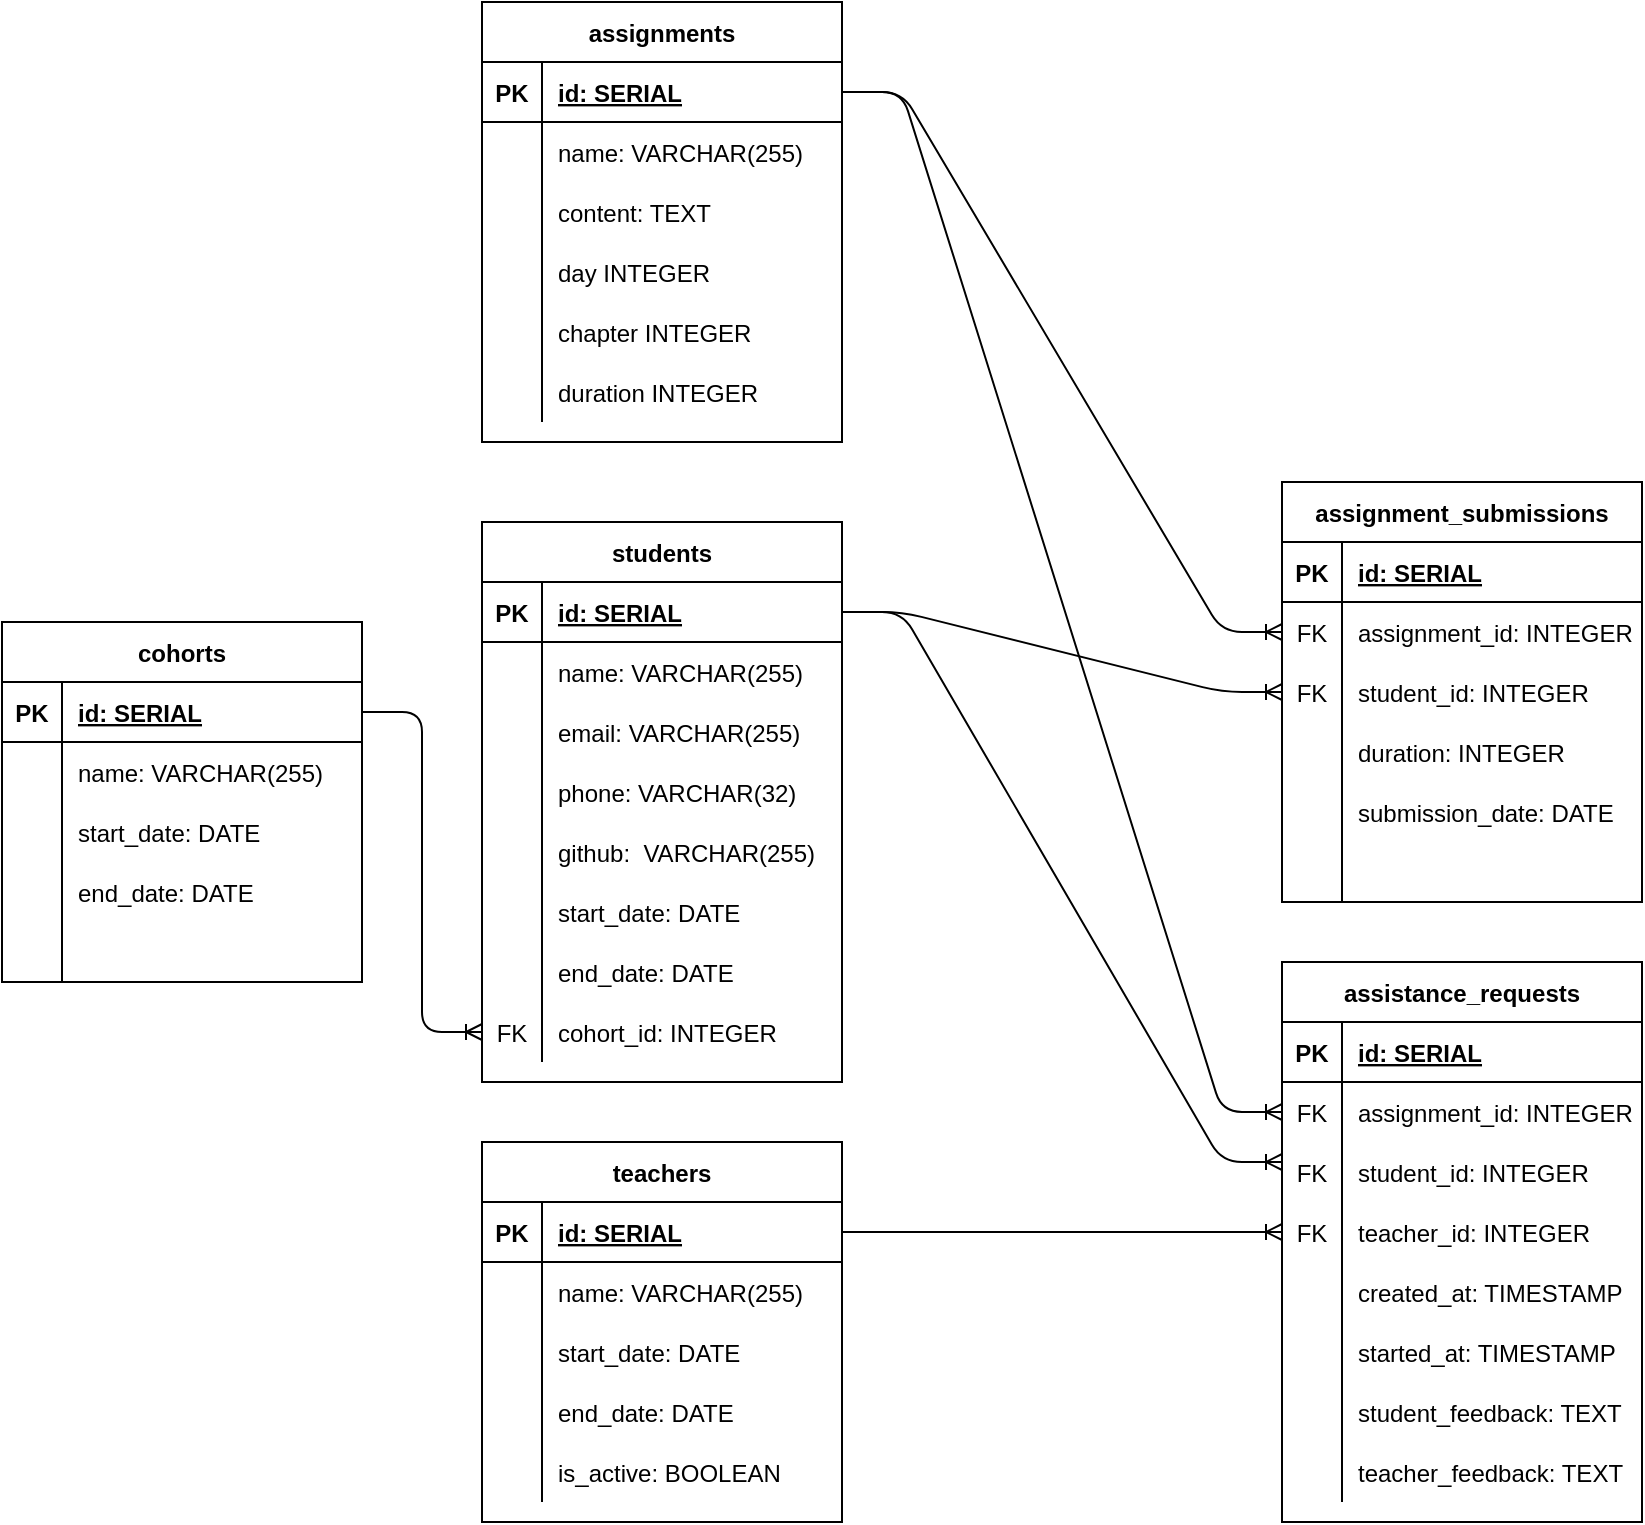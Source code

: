 <mxfile version="14.4.3" type="github">
  <diagram name="Page-1" id="9f46799a-70d6-7492-0946-bef42562c5a5">
    <mxGraphModel dx="925" dy="615" grid="1" gridSize="10" guides="1" tooltips="1" connect="1" arrows="1" fold="1" page="1" pageScale="1" pageWidth="1100" pageHeight="850" background="#ffffff" math="0" shadow="0">
      <root>
        <mxCell id="0" />
        <mxCell id="1" parent="0" />
        <mxCell id="kGKx1Hh210MYLpCaCGiT-14" value="" style="edgeStyle=entityRelationEdgeStyle;fontSize=12;html=1;endArrow=ERoneToMany;entryX=0;entryY=0.5;entryDx=0;entryDy=0;exitX=1;exitY=0.5;exitDx=0;exitDy=0;" edge="1" parent="1" source="kGKx1Hh210MYLpCaCGiT-20" target="kGKx1Hh210MYLpCaCGiT-45">
          <mxGeometry width="100" height="100" relative="1" as="geometry">
            <mxPoint x="450" y="90" as="sourcePoint" />
            <mxPoint x="540" y="-10" as="targetPoint" />
          </mxGeometry>
        </mxCell>
        <mxCell id="kGKx1Hh210MYLpCaCGiT-19" value="teachers" style="shape=table;startSize=30;container=1;collapsible=1;childLayout=tableLayout;fixedRows=1;rowLines=0;fontStyle=1;align=center;resizeLast=1;" vertex="1" parent="1">
          <mxGeometry x="460" y="580" width="180" height="190" as="geometry" />
        </mxCell>
        <mxCell id="kGKx1Hh210MYLpCaCGiT-20" value="" style="shape=partialRectangle;collapsible=0;dropTarget=0;pointerEvents=0;fillColor=none;top=0;left=0;bottom=1;right=0;points=[[0,0.5],[1,0.5]];portConstraint=eastwest;" vertex="1" parent="kGKx1Hh210MYLpCaCGiT-19">
          <mxGeometry y="30" width="180" height="30" as="geometry" />
        </mxCell>
        <mxCell id="kGKx1Hh210MYLpCaCGiT-21" value="PK" style="shape=partialRectangle;connectable=0;fillColor=none;top=0;left=0;bottom=0;right=0;fontStyle=1;overflow=hidden;" vertex="1" parent="kGKx1Hh210MYLpCaCGiT-20">
          <mxGeometry width="30" height="30" as="geometry" />
        </mxCell>
        <mxCell id="kGKx1Hh210MYLpCaCGiT-22" value="id: SERIAL" style="shape=partialRectangle;connectable=0;fillColor=none;top=0;left=0;bottom=0;right=0;align=left;spacingLeft=6;fontStyle=5;overflow=hidden;" vertex="1" parent="kGKx1Hh210MYLpCaCGiT-20">
          <mxGeometry x="30" width="150" height="30" as="geometry" />
        </mxCell>
        <mxCell id="kGKx1Hh210MYLpCaCGiT-23" value="" style="shape=partialRectangle;collapsible=0;dropTarget=0;pointerEvents=0;fillColor=none;top=0;left=0;bottom=0;right=0;points=[[0,0.5],[1,0.5]];portConstraint=eastwest;" vertex="1" parent="kGKx1Hh210MYLpCaCGiT-19">
          <mxGeometry y="60" width="180" height="30" as="geometry" />
        </mxCell>
        <mxCell id="kGKx1Hh210MYLpCaCGiT-24" value="" style="shape=partialRectangle;connectable=0;fillColor=none;top=0;left=0;bottom=0;right=0;editable=1;overflow=hidden;" vertex="1" parent="kGKx1Hh210MYLpCaCGiT-23">
          <mxGeometry width="30" height="30" as="geometry" />
        </mxCell>
        <mxCell id="kGKx1Hh210MYLpCaCGiT-25" value="name: VARCHAR(255)" style="shape=partialRectangle;connectable=0;fillColor=none;top=0;left=0;bottom=0;right=0;align=left;spacingLeft=6;overflow=hidden;" vertex="1" parent="kGKx1Hh210MYLpCaCGiT-23">
          <mxGeometry x="30" width="150" height="30" as="geometry" />
        </mxCell>
        <mxCell id="kGKx1Hh210MYLpCaCGiT-26" value="" style="shape=partialRectangle;collapsible=0;dropTarget=0;pointerEvents=0;fillColor=none;top=0;left=0;bottom=0;right=0;points=[[0,0.5],[1,0.5]];portConstraint=eastwest;" vertex="1" parent="kGKx1Hh210MYLpCaCGiT-19">
          <mxGeometry y="90" width="180" height="30" as="geometry" />
        </mxCell>
        <mxCell id="kGKx1Hh210MYLpCaCGiT-27" value="" style="shape=partialRectangle;connectable=0;fillColor=none;top=0;left=0;bottom=0;right=0;editable=1;overflow=hidden;" vertex="1" parent="kGKx1Hh210MYLpCaCGiT-26">
          <mxGeometry width="30" height="30" as="geometry" />
        </mxCell>
        <mxCell id="kGKx1Hh210MYLpCaCGiT-28" value="start_date: DATE" style="shape=partialRectangle;connectable=0;fillColor=none;top=0;left=0;bottom=0;right=0;align=left;spacingLeft=6;overflow=hidden;" vertex="1" parent="kGKx1Hh210MYLpCaCGiT-26">
          <mxGeometry x="30" width="150" height="30" as="geometry" />
        </mxCell>
        <mxCell id="kGKx1Hh210MYLpCaCGiT-29" value="" style="shape=partialRectangle;collapsible=0;dropTarget=0;pointerEvents=0;fillColor=none;top=0;left=0;bottom=0;right=0;points=[[0,0.5],[1,0.5]];portConstraint=eastwest;" vertex="1" parent="kGKx1Hh210MYLpCaCGiT-19">
          <mxGeometry y="120" width="180" height="30" as="geometry" />
        </mxCell>
        <mxCell id="kGKx1Hh210MYLpCaCGiT-30" value="" style="shape=partialRectangle;connectable=0;fillColor=none;top=0;left=0;bottom=0;right=0;editable=1;overflow=hidden;" vertex="1" parent="kGKx1Hh210MYLpCaCGiT-29">
          <mxGeometry width="30" height="30" as="geometry" />
        </mxCell>
        <mxCell id="kGKx1Hh210MYLpCaCGiT-31" value="end_date: DATE" style="shape=partialRectangle;connectable=0;fillColor=none;top=0;left=0;bottom=0;right=0;align=left;spacingLeft=6;overflow=hidden;" vertex="1" parent="kGKx1Hh210MYLpCaCGiT-29">
          <mxGeometry x="30" width="150" height="30" as="geometry" />
        </mxCell>
        <mxCell id="kGKx1Hh210MYLpCaCGiT-32" value="" style="shape=partialRectangle;collapsible=0;dropTarget=0;pointerEvents=0;fillColor=none;top=0;left=0;bottom=0;right=0;points=[[0,0.5],[1,0.5]];portConstraint=eastwest;" vertex="1" parent="kGKx1Hh210MYLpCaCGiT-19">
          <mxGeometry y="150" width="180" height="30" as="geometry" />
        </mxCell>
        <mxCell id="kGKx1Hh210MYLpCaCGiT-33" value="" style="shape=partialRectangle;connectable=0;fillColor=none;top=0;left=0;bottom=0;right=0;editable=1;overflow=hidden;" vertex="1" parent="kGKx1Hh210MYLpCaCGiT-32">
          <mxGeometry width="30" height="30" as="geometry" />
        </mxCell>
        <mxCell id="kGKx1Hh210MYLpCaCGiT-34" value="is_active: BOOLEAN" style="shape=partialRectangle;connectable=0;fillColor=none;top=0;left=0;bottom=0;right=0;align=left;spacingLeft=6;overflow=hidden;" vertex="1" parent="kGKx1Hh210MYLpCaCGiT-32">
          <mxGeometry x="30" width="150" height="30" as="geometry" />
        </mxCell>
        <mxCell id="kGKx1Hh210MYLpCaCGiT-35" value="assistance_requests" style="shape=table;startSize=30;container=1;collapsible=1;childLayout=tableLayout;fixedRows=1;rowLines=0;fontStyle=1;align=center;resizeLast=1;" vertex="1" parent="1">
          <mxGeometry x="860" y="490" width="180" height="280" as="geometry" />
        </mxCell>
        <mxCell id="kGKx1Hh210MYLpCaCGiT-36" value="" style="shape=partialRectangle;collapsible=0;dropTarget=0;pointerEvents=0;fillColor=none;top=0;left=0;bottom=1;right=0;points=[[0,0.5],[1,0.5]];portConstraint=eastwest;" vertex="1" parent="kGKx1Hh210MYLpCaCGiT-35">
          <mxGeometry y="30" width="180" height="30" as="geometry" />
        </mxCell>
        <mxCell id="kGKx1Hh210MYLpCaCGiT-37" value="PK" style="shape=partialRectangle;connectable=0;fillColor=none;top=0;left=0;bottom=0;right=0;fontStyle=1;overflow=hidden;" vertex="1" parent="kGKx1Hh210MYLpCaCGiT-36">
          <mxGeometry width="30" height="30" as="geometry" />
        </mxCell>
        <mxCell id="kGKx1Hh210MYLpCaCGiT-38" value="id: SERIAL" style="shape=partialRectangle;connectable=0;fillColor=none;top=0;left=0;bottom=0;right=0;align=left;spacingLeft=6;fontStyle=5;overflow=hidden;" vertex="1" parent="kGKx1Hh210MYLpCaCGiT-36">
          <mxGeometry x="30" width="150" height="30" as="geometry" />
        </mxCell>
        <mxCell id="kGKx1Hh210MYLpCaCGiT-39" value="" style="shape=partialRectangle;collapsible=0;dropTarget=0;pointerEvents=0;fillColor=none;top=0;left=0;bottom=0;right=0;points=[[0,0.5],[1,0.5]];portConstraint=eastwest;" vertex="1" parent="kGKx1Hh210MYLpCaCGiT-35">
          <mxGeometry y="60" width="180" height="30" as="geometry" />
        </mxCell>
        <mxCell id="kGKx1Hh210MYLpCaCGiT-40" value="FK" style="shape=partialRectangle;connectable=0;fillColor=none;top=0;left=0;bottom=0;right=0;editable=1;overflow=hidden;" vertex="1" parent="kGKx1Hh210MYLpCaCGiT-39">
          <mxGeometry width="30" height="30" as="geometry" />
        </mxCell>
        <mxCell id="kGKx1Hh210MYLpCaCGiT-41" value="assignment_id: INTEGER" style="shape=partialRectangle;connectable=0;fillColor=none;top=0;left=0;bottom=0;right=0;align=left;spacingLeft=6;overflow=hidden;" vertex="1" parent="kGKx1Hh210MYLpCaCGiT-39">
          <mxGeometry x="30" width="150" height="30" as="geometry" />
        </mxCell>
        <mxCell id="kGKx1Hh210MYLpCaCGiT-42" value="" style="shape=partialRectangle;collapsible=0;dropTarget=0;pointerEvents=0;fillColor=none;top=0;left=0;bottom=0;right=0;points=[[0,0.5],[1,0.5]];portConstraint=eastwest;" vertex="1" parent="kGKx1Hh210MYLpCaCGiT-35">
          <mxGeometry y="90" width="180" height="30" as="geometry" />
        </mxCell>
        <mxCell id="kGKx1Hh210MYLpCaCGiT-43" value="FK" style="shape=partialRectangle;connectable=0;fillColor=none;top=0;left=0;bottom=0;right=0;editable=1;overflow=hidden;" vertex="1" parent="kGKx1Hh210MYLpCaCGiT-42">
          <mxGeometry width="30" height="30" as="geometry" />
        </mxCell>
        <mxCell id="kGKx1Hh210MYLpCaCGiT-44" value="student_id: INTEGER" style="shape=partialRectangle;connectable=0;fillColor=none;top=0;left=0;bottom=0;right=0;align=left;spacingLeft=6;overflow=hidden;" vertex="1" parent="kGKx1Hh210MYLpCaCGiT-42">
          <mxGeometry x="30" width="150" height="30" as="geometry" />
        </mxCell>
        <mxCell id="kGKx1Hh210MYLpCaCGiT-45" value="" style="shape=partialRectangle;collapsible=0;dropTarget=0;pointerEvents=0;fillColor=none;top=0;left=0;bottom=0;right=0;points=[[0,0.5],[1,0.5]];portConstraint=eastwest;" vertex="1" parent="kGKx1Hh210MYLpCaCGiT-35">
          <mxGeometry y="120" width="180" height="30" as="geometry" />
        </mxCell>
        <mxCell id="kGKx1Hh210MYLpCaCGiT-46" value="FK" style="shape=partialRectangle;connectable=0;fillColor=none;top=0;left=0;bottom=0;right=0;editable=1;overflow=hidden;" vertex="1" parent="kGKx1Hh210MYLpCaCGiT-45">
          <mxGeometry width="30" height="30" as="geometry" />
        </mxCell>
        <mxCell id="kGKx1Hh210MYLpCaCGiT-47" value="teacher_id: INTEGER" style="shape=partialRectangle;connectable=0;fillColor=none;top=0;left=0;bottom=0;right=0;align=left;spacingLeft=6;overflow=hidden;" vertex="1" parent="kGKx1Hh210MYLpCaCGiT-45">
          <mxGeometry x="30" width="150" height="30" as="geometry" />
        </mxCell>
        <mxCell id="kGKx1Hh210MYLpCaCGiT-48" value="" style="shape=partialRectangle;collapsible=0;dropTarget=0;pointerEvents=0;fillColor=none;top=0;left=0;bottom=0;right=0;points=[[0,0.5],[1,0.5]];portConstraint=eastwest;" vertex="1" parent="kGKx1Hh210MYLpCaCGiT-35">
          <mxGeometry y="150" width="180" height="30" as="geometry" />
        </mxCell>
        <mxCell id="kGKx1Hh210MYLpCaCGiT-49" value="" style="shape=partialRectangle;connectable=0;fillColor=none;top=0;left=0;bottom=0;right=0;editable=1;overflow=hidden;" vertex="1" parent="kGKx1Hh210MYLpCaCGiT-48">
          <mxGeometry width="30" height="30" as="geometry" />
        </mxCell>
        <mxCell id="kGKx1Hh210MYLpCaCGiT-50" value="created_at: TIMESTAMP" style="shape=partialRectangle;connectable=0;fillColor=none;top=0;left=0;bottom=0;right=0;align=left;spacingLeft=6;overflow=hidden;" vertex="1" parent="kGKx1Hh210MYLpCaCGiT-48">
          <mxGeometry x="30" width="150" height="30" as="geometry" />
        </mxCell>
        <mxCell id="kGKx1Hh210MYLpCaCGiT-51" value="" style="shape=partialRectangle;collapsible=0;dropTarget=0;pointerEvents=0;fillColor=none;top=0;left=0;bottom=0;right=0;points=[[0,0.5],[1,0.5]];portConstraint=eastwest;" vertex="1" parent="kGKx1Hh210MYLpCaCGiT-35">
          <mxGeometry y="180" width="180" height="30" as="geometry" />
        </mxCell>
        <mxCell id="kGKx1Hh210MYLpCaCGiT-52" value="" style="shape=partialRectangle;connectable=0;fillColor=none;top=0;left=0;bottom=0;right=0;editable=1;overflow=hidden;" vertex="1" parent="kGKx1Hh210MYLpCaCGiT-51">
          <mxGeometry width="30" height="30" as="geometry" />
        </mxCell>
        <mxCell id="kGKx1Hh210MYLpCaCGiT-53" value="started_at: TIMESTAMP" style="shape=partialRectangle;connectable=0;fillColor=none;top=0;left=0;bottom=0;right=0;align=left;spacingLeft=6;overflow=hidden;" vertex="1" parent="kGKx1Hh210MYLpCaCGiT-51">
          <mxGeometry x="30" width="150" height="30" as="geometry" />
        </mxCell>
        <mxCell id="kGKx1Hh210MYLpCaCGiT-54" value="" style="shape=partialRectangle;collapsible=0;dropTarget=0;pointerEvents=0;fillColor=none;top=0;left=0;bottom=0;right=0;points=[[0,0.5],[1,0.5]];portConstraint=eastwest;" vertex="1" parent="kGKx1Hh210MYLpCaCGiT-35">
          <mxGeometry y="210" width="180" height="30" as="geometry" />
        </mxCell>
        <mxCell id="kGKx1Hh210MYLpCaCGiT-55" value="" style="shape=partialRectangle;connectable=0;fillColor=none;top=0;left=0;bottom=0;right=0;editable=1;overflow=hidden;" vertex="1" parent="kGKx1Hh210MYLpCaCGiT-54">
          <mxGeometry width="30" height="30" as="geometry" />
        </mxCell>
        <mxCell id="kGKx1Hh210MYLpCaCGiT-56" value="student_feedback: TEXT" style="shape=partialRectangle;connectable=0;fillColor=none;top=0;left=0;bottom=0;right=0;align=left;spacingLeft=6;overflow=hidden;" vertex="1" parent="kGKx1Hh210MYLpCaCGiT-54">
          <mxGeometry x="30" width="150" height="30" as="geometry" />
        </mxCell>
        <mxCell id="kGKx1Hh210MYLpCaCGiT-57" value="" style="shape=partialRectangle;collapsible=0;dropTarget=0;pointerEvents=0;fillColor=none;top=0;left=0;bottom=0;right=0;points=[[0,0.5],[1,0.5]];portConstraint=eastwest;" vertex="1" parent="kGKx1Hh210MYLpCaCGiT-35">
          <mxGeometry y="240" width="180" height="30" as="geometry" />
        </mxCell>
        <mxCell id="kGKx1Hh210MYLpCaCGiT-58" value="" style="shape=partialRectangle;connectable=0;fillColor=none;top=0;left=0;bottom=0;right=0;editable=1;overflow=hidden;" vertex="1" parent="kGKx1Hh210MYLpCaCGiT-57">
          <mxGeometry width="30" height="30" as="geometry" />
        </mxCell>
        <mxCell id="kGKx1Hh210MYLpCaCGiT-59" value="teacher_feedback: TEXT" style="shape=partialRectangle;connectable=0;fillColor=none;top=0;left=0;bottom=0;right=0;align=left;spacingLeft=6;overflow=hidden;" vertex="1" parent="kGKx1Hh210MYLpCaCGiT-57">
          <mxGeometry x="30" width="150" height="30" as="geometry" />
        </mxCell>
        <mxCell id="kGKx1Hh210MYLpCaCGiT-60" value="students" style="shape=table;startSize=30;container=1;collapsible=1;childLayout=tableLayout;fixedRows=1;rowLines=0;fontStyle=1;align=center;resizeLast=1;" vertex="1" parent="1">
          <mxGeometry x="460" y="270" width="180" height="280" as="geometry" />
        </mxCell>
        <mxCell id="kGKx1Hh210MYLpCaCGiT-61" value="" style="shape=partialRectangle;collapsible=0;dropTarget=0;pointerEvents=0;fillColor=none;top=0;left=0;bottom=1;right=0;points=[[0,0.5],[1,0.5]];portConstraint=eastwest;" vertex="1" parent="kGKx1Hh210MYLpCaCGiT-60">
          <mxGeometry y="30" width="180" height="30" as="geometry" />
        </mxCell>
        <mxCell id="kGKx1Hh210MYLpCaCGiT-62" value="PK" style="shape=partialRectangle;connectable=0;fillColor=none;top=0;left=0;bottom=0;right=0;fontStyle=1;overflow=hidden;" vertex="1" parent="kGKx1Hh210MYLpCaCGiT-61">
          <mxGeometry width="30" height="30" as="geometry" />
        </mxCell>
        <mxCell id="kGKx1Hh210MYLpCaCGiT-63" value="id: SERIAL" style="shape=partialRectangle;connectable=0;fillColor=none;top=0;left=0;bottom=0;right=0;align=left;spacingLeft=6;fontStyle=5;overflow=hidden;" vertex="1" parent="kGKx1Hh210MYLpCaCGiT-61">
          <mxGeometry x="30" width="150" height="30" as="geometry" />
        </mxCell>
        <mxCell id="kGKx1Hh210MYLpCaCGiT-64" value="" style="shape=partialRectangle;collapsible=0;dropTarget=0;pointerEvents=0;fillColor=none;top=0;left=0;bottom=0;right=0;points=[[0,0.5],[1,0.5]];portConstraint=eastwest;" vertex="1" parent="kGKx1Hh210MYLpCaCGiT-60">
          <mxGeometry y="60" width="180" height="30" as="geometry" />
        </mxCell>
        <mxCell id="kGKx1Hh210MYLpCaCGiT-65" value="" style="shape=partialRectangle;connectable=0;fillColor=none;top=0;left=0;bottom=0;right=0;editable=1;overflow=hidden;" vertex="1" parent="kGKx1Hh210MYLpCaCGiT-64">
          <mxGeometry width="30" height="30" as="geometry" />
        </mxCell>
        <mxCell id="kGKx1Hh210MYLpCaCGiT-66" value="name: VARCHAR(255)" style="shape=partialRectangle;connectable=0;fillColor=none;top=0;left=0;bottom=0;right=0;align=left;spacingLeft=6;overflow=hidden;" vertex="1" parent="kGKx1Hh210MYLpCaCGiT-64">
          <mxGeometry x="30" width="150" height="30" as="geometry" />
        </mxCell>
        <mxCell id="kGKx1Hh210MYLpCaCGiT-67" value="" style="shape=partialRectangle;collapsible=0;dropTarget=0;pointerEvents=0;fillColor=none;top=0;left=0;bottom=0;right=0;points=[[0,0.5],[1,0.5]];portConstraint=eastwest;" vertex="1" parent="kGKx1Hh210MYLpCaCGiT-60">
          <mxGeometry y="90" width="180" height="30" as="geometry" />
        </mxCell>
        <mxCell id="kGKx1Hh210MYLpCaCGiT-68" value="" style="shape=partialRectangle;connectable=0;fillColor=none;top=0;left=0;bottom=0;right=0;editable=1;overflow=hidden;" vertex="1" parent="kGKx1Hh210MYLpCaCGiT-67">
          <mxGeometry width="30" height="30" as="geometry" />
        </mxCell>
        <mxCell id="kGKx1Hh210MYLpCaCGiT-69" value="email: VARCHAR(255)" style="shape=partialRectangle;connectable=0;fillColor=none;top=0;left=0;bottom=0;right=0;align=left;spacingLeft=6;overflow=hidden;" vertex="1" parent="kGKx1Hh210MYLpCaCGiT-67">
          <mxGeometry x="30" width="150" height="30" as="geometry" />
        </mxCell>
        <mxCell id="kGKx1Hh210MYLpCaCGiT-70" value="" style="shape=partialRectangle;collapsible=0;dropTarget=0;pointerEvents=0;fillColor=none;top=0;left=0;bottom=0;right=0;points=[[0,0.5],[1,0.5]];portConstraint=eastwest;" vertex="1" parent="kGKx1Hh210MYLpCaCGiT-60">
          <mxGeometry y="120" width="180" height="30" as="geometry" />
        </mxCell>
        <mxCell id="kGKx1Hh210MYLpCaCGiT-71" value="" style="shape=partialRectangle;connectable=0;fillColor=none;top=0;left=0;bottom=0;right=0;editable=1;overflow=hidden;" vertex="1" parent="kGKx1Hh210MYLpCaCGiT-70">
          <mxGeometry width="30" height="30" as="geometry" />
        </mxCell>
        <mxCell id="kGKx1Hh210MYLpCaCGiT-72" value="phone:  VARCHAR(32)" style="shape=partialRectangle;connectable=0;fillColor=none;top=0;left=0;bottom=0;right=0;align=left;spacingLeft=6;overflow=hidden;" vertex="1" parent="kGKx1Hh210MYLpCaCGiT-70">
          <mxGeometry x="30" width="150" height="30" as="geometry" />
        </mxCell>
        <mxCell id="kGKx1Hh210MYLpCaCGiT-73" value="" style="shape=partialRectangle;collapsible=0;dropTarget=0;pointerEvents=0;fillColor=none;top=0;left=0;bottom=0;right=0;points=[[0,0.5],[1,0.5]];portConstraint=eastwest;" vertex="1" parent="kGKx1Hh210MYLpCaCGiT-60">
          <mxGeometry y="150" width="180" height="30" as="geometry" />
        </mxCell>
        <mxCell id="kGKx1Hh210MYLpCaCGiT-74" value="" style="shape=partialRectangle;connectable=0;fillColor=none;top=0;left=0;bottom=0;right=0;editable=1;overflow=hidden;" vertex="1" parent="kGKx1Hh210MYLpCaCGiT-73">
          <mxGeometry width="30" height="30" as="geometry" />
        </mxCell>
        <mxCell id="kGKx1Hh210MYLpCaCGiT-75" value="github:  VARCHAR(255)" style="shape=partialRectangle;connectable=0;fillColor=none;top=0;left=0;bottom=0;right=0;align=left;spacingLeft=6;overflow=hidden;" vertex="1" parent="kGKx1Hh210MYLpCaCGiT-73">
          <mxGeometry x="30" width="150" height="30" as="geometry" />
        </mxCell>
        <mxCell id="kGKx1Hh210MYLpCaCGiT-125" value="" style="shape=partialRectangle;collapsible=0;dropTarget=0;pointerEvents=0;fillColor=none;top=0;left=0;bottom=0;right=0;points=[[0,0.5],[1,0.5]];portConstraint=eastwest;" vertex="1" parent="kGKx1Hh210MYLpCaCGiT-60">
          <mxGeometry y="180" width="180" height="30" as="geometry" />
        </mxCell>
        <mxCell id="kGKx1Hh210MYLpCaCGiT-126" value="" style="shape=partialRectangle;connectable=0;fillColor=none;top=0;left=0;bottom=0;right=0;editable=1;overflow=hidden;" vertex="1" parent="kGKx1Hh210MYLpCaCGiT-125">
          <mxGeometry width="30" height="30" as="geometry" />
        </mxCell>
        <mxCell id="kGKx1Hh210MYLpCaCGiT-127" value="start_date: DATE" style="shape=partialRectangle;connectable=0;fillColor=none;top=0;left=0;bottom=0;right=0;align=left;spacingLeft=6;overflow=hidden;" vertex="1" parent="kGKx1Hh210MYLpCaCGiT-125">
          <mxGeometry x="30" width="150" height="30" as="geometry" />
        </mxCell>
        <mxCell id="kGKx1Hh210MYLpCaCGiT-128" value="" style="shape=partialRectangle;collapsible=0;dropTarget=0;pointerEvents=0;fillColor=none;top=0;left=0;bottom=0;right=0;points=[[0,0.5],[1,0.5]];portConstraint=eastwest;" vertex="1" parent="kGKx1Hh210MYLpCaCGiT-60">
          <mxGeometry y="210" width="180" height="30" as="geometry" />
        </mxCell>
        <mxCell id="kGKx1Hh210MYLpCaCGiT-129" value="" style="shape=partialRectangle;connectable=0;fillColor=none;top=0;left=0;bottom=0;right=0;editable=1;overflow=hidden;" vertex="1" parent="kGKx1Hh210MYLpCaCGiT-128">
          <mxGeometry width="30" height="30" as="geometry" />
        </mxCell>
        <mxCell id="kGKx1Hh210MYLpCaCGiT-130" value="end_date: DATE" style="shape=partialRectangle;connectable=0;fillColor=none;top=0;left=0;bottom=0;right=0;align=left;spacingLeft=6;overflow=hidden;" vertex="1" parent="kGKx1Hh210MYLpCaCGiT-128">
          <mxGeometry x="30" width="150" height="30" as="geometry" />
        </mxCell>
        <mxCell id="kGKx1Hh210MYLpCaCGiT-131" value="" style="shape=partialRectangle;collapsible=0;dropTarget=0;pointerEvents=0;fillColor=none;top=0;left=0;bottom=0;right=0;points=[[0,0.5],[1,0.5]];portConstraint=eastwest;" vertex="1" parent="kGKx1Hh210MYLpCaCGiT-60">
          <mxGeometry y="240" width="180" height="30" as="geometry" />
        </mxCell>
        <mxCell id="kGKx1Hh210MYLpCaCGiT-132" value="FK" style="shape=partialRectangle;connectable=0;fillColor=none;top=0;left=0;bottom=0;right=0;editable=1;overflow=hidden;" vertex="1" parent="kGKx1Hh210MYLpCaCGiT-131">
          <mxGeometry width="30" height="30" as="geometry" />
        </mxCell>
        <mxCell id="kGKx1Hh210MYLpCaCGiT-133" value="cohort_id: INTEGER" style="shape=partialRectangle;connectable=0;fillColor=none;top=0;left=0;bottom=0;right=0;align=left;spacingLeft=6;overflow=hidden;" vertex="1" parent="kGKx1Hh210MYLpCaCGiT-131">
          <mxGeometry x="30" width="150" height="30" as="geometry" />
        </mxCell>
        <mxCell id="kGKx1Hh210MYLpCaCGiT-76" value="cohorts" style="shape=table;startSize=30;container=1;collapsible=1;childLayout=tableLayout;fixedRows=1;rowLines=0;fontStyle=1;align=center;resizeLast=1;" vertex="1" parent="1">
          <mxGeometry x="220" y="320" width="180" height="180" as="geometry" />
        </mxCell>
        <mxCell id="kGKx1Hh210MYLpCaCGiT-77" value="" style="shape=partialRectangle;collapsible=0;dropTarget=0;pointerEvents=0;fillColor=none;top=0;left=0;bottom=1;right=0;points=[[0,0.5],[1,0.5]];portConstraint=eastwest;" vertex="1" parent="kGKx1Hh210MYLpCaCGiT-76">
          <mxGeometry y="30" width="180" height="30" as="geometry" />
        </mxCell>
        <mxCell id="kGKx1Hh210MYLpCaCGiT-78" value="PK" style="shape=partialRectangle;connectable=0;fillColor=none;top=0;left=0;bottom=0;right=0;fontStyle=1;overflow=hidden;" vertex="1" parent="kGKx1Hh210MYLpCaCGiT-77">
          <mxGeometry width="30" height="30" as="geometry" />
        </mxCell>
        <mxCell id="kGKx1Hh210MYLpCaCGiT-79" value="id: SERIAL" style="shape=partialRectangle;connectable=0;fillColor=none;top=0;left=0;bottom=0;right=0;align=left;spacingLeft=6;fontStyle=5;overflow=hidden;" vertex="1" parent="kGKx1Hh210MYLpCaCGiT-77">
          <mxGeometry x="30" width="150" height="30" as="geometry" />
        </mxCell>
        <mxCell id="kGKx1Hh210MYLpCaCGiT-80" value="" style="shape=partialRectangle;collapsible=0;dropTarget=0;pointerEvents=0;fillColor=none;top=0;left=0;bottom=0;right=0;points=[[0,0.5],[1,0.5]];portConstraint=eastwest;" vertex="1" parent="kGKx1Hh210MYLpCaCGiT-76">
          <mxGeometry y="60" width="180" height="30" as="geometry" />
        </mxCell>
        <mxCell id="kGKx1Hh210MYLpCaCGiT-81" value="" style="shape=partialRectangle;connectable=0;fillColor=none;top=0;left=0;bottom=0;right=0;editable=1;overflow=hidden;" vertex="1" parent="kGKx1Hh210MYLpCaCGiT-80">
          <mxGeometry width="30" height="30" as="geometry" />
        </mxCell>
        <mxCell id="kGKx1Hh210MYLpCaCGiT-82" value="name:  VARCHAR(255)" style="shape=partialRectangle;connectable=0;fillColor=none;top=0;left=0;bottom=0;right=0;align=left;spacingLeft=6;overflow=hidden;" vertex="1" parent="kGKx1Hh210MYLpCaCGiT-80">
          <mxGeometry x="30" width="150" height="30" as="geometry" />
        </mxCell>
        <mxCell id="kGKx1Hh210MYLpCaCGiT-83" value="" style="shape=partialRectangle;collapsible=0;dropTarget=0;pointerEvents=0;fillColor=none;top=0;left=0;bottom=0;right=0;points=[[0,0.5],[1,0.5]];portConstraint=eastwest;" vertex="1" parent="kGKx1Hh210MYLpCaCGiT-76">
          <mxGeometry y="90" width="180" height="30" as="geometry" />
        </mxCell>
        <mxCell id="kGKx1Hh210MYLpCaCGiT-84" value="" style="shape=partialRectangle;connectable=0;fillColor=none;top=0;left=0;bottom=0;right=0;editable=1;overflow=hidden;" vertex="1" parent="kGKx1Hh210MYLpCaCGiT-83">
          <mxGeometry width="30" height="30" as="geometry" />
        </mxCell>
        <mxCell id="kGKx1Hh210MYLpCaCGiT-85" value="start_date: DATE" style="shape=partialRectangle;connectable=0;fillColor=none;top=0;left=0;bottom=0;right=0;align=left;spacingLeft=6;overflow=hidden;" vertex="1" parent="kGKx1Hh210MYLpCaCGiT-83">
          <mxGeometry x="30" width="150" height="30" as="geometry" />
        </mxCell>
        <mxCell id="kGKx1Hh210MYLpCaCGiT-86" value="" style="shape=partialRectangle;collapsible=0;dropTarget=0;pointerEvents=0;fillColor=none;top=0;left=0;bottom=0;right=0;points=[[0,0.5],[1,0.5]];portConstraint=eastwest;" vertex="1" parent="kGKx1Hh210MYLpCaCGiT-76">
          <mxGeometry y="120" width="180" height="30" as="geometry" />
        </mxCell>
        <mxCell id="kGKx1Hh210MYLpCaCGiT-87" value="" style="shape=partialRectangle;connectable=0;fillColor=none;top=0;left=0;bottom=0;right=0;editable=1;overflow=hidden;" vertex="1" parent="kGKx1Hh210MYLpCaCGiT-86">
          <mxGeometry width="30" height="30" as="geometry" />
        </mxCell>
        <mxCell id="kGKx1Hh210MYLpCaCGiT-88" value="end_date: DATE" style="shape=partialRectangle;connectable=0;fillColor=none;top=0;left=0;bottom=0;right=0;align=left;spacingLeft=6;overflow=hidden;" vertex="1" parent="kGKx1Hh210MYLpCaCGiT-86">
          <mxGeometry x="30" width="150" height="30" as="geometry" />
        </mxCell>
        <mxCell id="kGKx1Hh210MYLpCaCGiT-89" value="" style="shape=partialRectangle;collapsible=0;dropTarget=0;pointerEvents=0;fillColor=none;top=0;left=0;bottom=0;right=0;points=[[0,0.5],[1,0.5]];portConstraint=eastwest;" vertex="1" parent="kGKx1Hh210MYLpCaCGiT-76">
          <mxGeometry y="150" width="180" height="30" as="geometry" />
        </mxCell>
        <mxCell id="kGKx1Hh210MYLpCaCGiT-90" value="" style="shape=partialRectangle;connectable=0;fillColor=none;top=0;left=0;bottom=0;right=0;editable=1;overflow=hidden;" vertex="1" parent="kGKx1Hh210MYLpCaCGiT-89">
          <mxGeometry width="30" height="30" as="geometry" />
        </mxCell>
        <mxCell id="kGKx1Hh210MYLpCaCGiT-91" value="" style="shape=partialRectangle;connectable=0;fillColor=none;top=0;left=0;bottom=0;right=0;align=left;spacingLeft=6;overflow=hidden;" vertex="1" parent="kGKx1Hh210MYLpCaCGiT-89">
          <mxGeometry x="30" width="150" height="30" as="geometry" />
        </mxCell>
        <mxCell id="kGKx1Hh210MYLpCaCGiT-92" value="assignments" style="shape=table;startSize=30;container=1;collapsible=1;childLayout=tableLayout;fixedRows=1;rowLines=0;fontStyle=1;align=center;resizeLast=1;" vertex="1" parent="1">
          <mxGeometry x="460" y="10" width="180" height="220" as="geometry" />
        </mxCell>
        <mxCell id="kGKx1Hh210MYLpCaCGiT-93" value="" style="shape=partialRectangle;collapsible=0;dropTarget=0;pointerEvents=0;fillColor=none;top=0;left=0;bottom=1;right=0;points=[[0,0.5],[1,0.5]];portConstraint=eastwest;" vertex="1" parent="kGKx1Hh210MYLpCaCGiT-92">
          <mxGeometry y="30" width="180" height="30" as="geometry" />
        </mxCell>
        <mxCell id="kGKx1Hh210MYLpCaCGiT-94" value="PK" style="shape=partialRectangle;connectable=0;fillColor=none;top=0;left=0;bottom=0;right=0;fontStyle=1;overflow=hidden;" vertex="1" parent="kGKx1Hh210MYLpCaCGiT-93">
          <mxGeometry width="30" height="30" as="geometry" />
        </mxCell>
        <mxCell id="kGKx1Hh210MYLpCaCGiT-95" value="id: SERIAL" style="shape=partialRectangle;connectable=0;fillColor=none;top=0;left=0;bottom=0;right=0;align=left;spacingLeft=6;fontStyle=5;overflow=hidden;" vertex="1" parent="kGKx1Hh210MYLpCaCGiT-93">
          <mxGeometry x="30" width="150" height="30" as="geometry" />
        </mxCell>
        <mxCell id="kGKx1Hh210MYLpCaCGiT-96" value="" style="shape=partialRectangle;collapsible=0;dropTarget=0;pointerEvents=0;fillColor=none;top=0;left=0;bottom=0;right=0;points=[[0,0.5],[1,0.5]];portConstraint=eastwest;" vertex="1" parent="kGKx1Hh210MYLpCaCGiT-92">
          <mxGeometry y="60" width="180" height="30" as="geometry" />
        </mxCell>
        <mxCell id="kGKx1Hh210MYLpCaCGiT-97" value="" style="shape=partialRectangle;connectable=0;fillColor=none;top=0;left=0;bottom=0;right=0;editable=1;overflow=hidden;" vertex="1" parent="kGKx1Hh210MYLpCaCGiT-96">
          <mxGeometry width="30" height="30" as="geometry" />
        </mxCell>
        <mxCell id="kGKx1Hh210MYLpCaCGiT-98" value="name: VARCHAR(255)" style="shape=partialRectangle;connectable=0;fillColor=none;top=0;left=0;bottom=0;right=0;align=left;spacingLeft=6;overflow=hidden;" vertex="1" parent="kGKx1Hh210MYLpCaCGiT-96">
          <mxGeometry x="30" width="150" height="30" as="geometry" />
        </mxCell>
        <mxCell id="kGKx1Hh210MYLpCaCGiT-99" value="" style="shape=partialRectangle;collapsible=0;dropTarget=0;pointerEvents=0;fillColor=none;top=0;left=0;bottom=0;right=0;points=[[0,0.5],[1,0.5]];portConstraint=eastwest;" vertex="1" parent="kGKx1Hh210MYLpCaCGiT-92">
          <mxGeometry y="90" width="180" height="30" as="geometry" />
        </mxCell>
        <mxCell id="kGKx1Hh210MYLpCaCGiT-100" value="" style="shape=partialRectangle;connectable=0;fillColor=none;top=0;left=0;bottom=0;right=0;editable=1;overflow=hidden;" vertex="1" parent="kGKx1Hh210MYLpCaCGiT-99">
          <mxGeometry width="30" height="30" as="geometry" />
        </mxCell>
        <mxCell id="kGKx1Hh210MYLpCaCGiT-101" value="content: TEXT" style="shape=partialRectangle;connectable=0;fillColor=none;top=0;left=0;bottom=0;right=0;align=left;spacingLeft=6;overflow=hidden;" vertex="1" parent="kGKx1Hh210MYLpCaCGiT-99">
          <mxGeometry x="30" width="150" height="30" as="geometry" />
        </mxCell>
        <mxCell id="kGKx1Hh210MYLpCaCGiT-102" value="" style="shape=partialRectangle;collapsible=0;dropTarget=0;pointerEvents=0;fillColor=none;top=0;left=0;bottom=0;right=0;points=[[0,0.5],[1,0.5]];portConstraint=eastwest;" vertex="1" parent="kGKx1Hh210MYLpCaCGiT-92">
          <mxGeometry y="120" width="180" height="30" as="geometry" />
        </mxCell>
        <mxCell id="kGKx1Hh210MYLpCaCGiT-103" value="" style="shape=partialRectangle;connectable=0;fillColor=none;top=0;left=0;bottom=0;right=0;editable=1;overflow=hidden;" vertex="1" parent="kGKx1Hh210MYLpCaCGiT-102">
          <mxGeometry width="30" height="30" as="geometry" />
        </mxCell>
        <mxCell id="kGKx1Hh210MYLpCaCGiT-104" value="day INTEGER" style="shape=partialRectangle;connectable=0;fillColor=none;top=0;left=0;bottom=0;right=0;align=left;spacingLeft=6;overflow=hidden;" vertex="1" parent="kGKx1Hh210MYLpCaCGiT-102">
          <mxGeometry x="30" width="150" height="30" as="geometry" />
        </mxCell>
        <mxCell id="kGKx1Hh210MYLpCaCGiT-105" value="" style="shape=partialRectangle;collapsible=0;dropTarget=0;pointerEvents=0;fillColor=none;top=0;left=0;bottom=0;right=0;points=[[0,0.5],[1,0.5]];portConstraint=eastwest;" vertex="1" parent="kGKx1Hh210MYLpCaCGiT-92">
          <mxGeometry y="150" width="180" height="30" as="geometry" />
        </mxCell>
        <mxCell id="kGKx1Hh210MYLpCaCGiT-106" value="" style="shape=partialRectangle;connectable=0;fillColor=none;top=0;left=0;bottom=0;right=0;editable=1;overflow=hidden;" vertex="1" parent="kGKx1Hh210MYLpCaCGiT-105">
          <mxGeometry width="30" height="30" as="geometry" />
        </mxCell>
        <mxCell id="kGKx1Hh210MYLpCaCGiT-107" value="chapter INTEGER" style="shape=partialRectangle;connectable=0;fillColor=none;top=0;left=0;bottom=0;right=0;align=left;spacingLeft=6;overflow=hidden;" vertex="1" parent="kGKx1Hh210MYLpCaCGiT-105">
          <mxGeometry x="30" width="150" height="30" as="geometry" />
        </mxCell>
        <mxCell id="kGKx1Hh210MYLpCaCGiT-134" value="" style="shape=partialRectangle;collapsible=0;dropTarget=0;pointerEvents=0;fillColor=none;top=0;left=0;bottom=0;right=0;points=[[0,0.5],[1,0.5]];portConstraint=eastwest;" vertex="1" parent="kGKx1Hh210MYLpCaCGiT-92">
          <mxGeometry y="180" width="180" height="30" as="geometry" />
        </mxCell>
        <mxCell id="kGKx1Hh210MYLpCaCGiT-135" value="" style="shape=partialRectangle;connectable=0;fillColor=none;top=0;left=0;bottom=0;right=0;editable=1;overflow=hidden;" vertex="1" parent="kGKx1Hh210MYLpCaCGiT-134">
          <mxGeometry width="30" height="30" as="geometry" />
        </mxCell>
        <mxCell id="kGKx1Hh210MYLpCaCGiT-136" value="duration INTEGER" style="shape=partialRectangle;connectable=0;fillColor=none;top=0;left=0;bottom=0;right=0;align=left;spacingLeft=6;overflow=hidden;" vertex="1" parent="kGKx1Hh210MYLpCaCGiT-134">
          <mxGeometry x="30" width="150" height="30" as="geometry" />
        </mxCell>
        <mxCell id="kGKx1Hh210MYLpCaCGiT-108" value="assignment_submissions" style="shape=table;startSize=30;container=1;collapsible=1;childLayout=tableLayout;fixedRows=1;rowLines=0;fontStyle=1;align=center;resizeLast=1;" vertex="1" parent="1">
          <mxGeometry x="860" y="250" width="180" height="210" as="geometry" />
        </mxCell>
        <mxCell id="kGKx1Hh210MYLpCaCGiT-109" value="" style="shape=partialRectangle;collapsible=0;dropTarget=0;pointerEvents=0;fillColor=none;top=0;left=0;bottom=1;right=0;points=[[0,0.5],[1,0.5]];portConstraint=eastwest;" vertex="1" parent="kGKx1Hh210MYLpCaCGiT-108">
          <mxGeometry y="30" width="180" height="30" as="geometry" />
        </mxCell>
        <mxCell id="kGKx1Hh210MYLpCaCGiT-110" value="PK" style="shape=partialRectangle;connectable=0;fillColor=none;top=0;left=0;bottom=0;right=0;fontStyle=1;overflow=hidden;" vertex="1" parent="kGKx1Hh210MYLpCaCGiT-109">
          <mxGeometry width="30" height="30" as="geometry" />
        </mxCell>
        <mxCell id="kGKx1Hh210MYLpCaCGiT-111" value="id: SERIAL" style="shape=partialRectangle;connectable=0;fillColor=none;top=0;left=0;bottom=0;right=0;align=left;spacingLeft=6;fontStyle=5;overflow=hidden;" vertex="1" parent="kGKx1Hh210MYLpCaCGiT-109">
          <mxGeometry x="30" width="150" height="30" as="geometry" />
        </mxCell>
        <mxCell id="kGKx1Hh210MYLpCaCGiT-115" value="" style="shape=partialRectangle;collapsible=0;dropTarget=0;pointerEvents=0;fillColor=none;top=0;left=0;bottom=0;right=0;points=[[0,0.5],[1,0.5]];portConstraint=eastwest;" vertex="1" parent="kGKx1Hh210MYLpCaCGiT-108">
          <mxGeometry y="60" width="180" height="30" as="geometry" />
        </mxCell>
        <mxCell id="kGKx1Hh210MYLpCaCGiT-116" value="FK" style="shape=partialRectangle;connectable=0;fillColor=none;top=0;left=0;bottom=0;right=0;editable=1;overflow=hidden;" vertex="1" parent="kGKx1Hh210MYLpCaCGiT-115">
          <mxGeometry width="30" height="30" as="geometry" />
        </mxCell>
        <mxCell id="kGKx1Hh210MYLpCaCGiT-117" value="assignment_id: INTEGER" style="shape=partialRectangle;connectable=0;fillColor=none;top=0;left=0;bottom=0;right=0;align=left;spacingLeft=6;overflow=hidden;" vertex="1" parent="kGKx1Hh210MYLpCaCGiT-115">
          <mxGeometry x="30" width="150" height="30" as="geometry" />
        </mxCell>
        <mxCell id="kGKx1Hh210MYLpCaCGiT-118" value="" style="shape=partialRectangle;collapsible=0;dropTarget=0;pointerEvents=0;fillColor=none;top=0;left=0;bottom=0;right=0;points=[[0,0.5],[1,0.5]];portConstraint=eastwest;" vertex="1" parent="kGKx1Hh210MYLpCaCGiT-108">
          <mxGeometry y="90" width="180" height="30" as="geometry" />
        </mxCell>
        <mxCell id="kGKx1Hh210MYLpCaCGiT-119" value="FK" style="shape=partialRectangle;connectable=0;fillColor=none;top=0;left=0;bottom=0;right=0;editable=1;overflow=hidden;" vertex="1" parent="kGKx1Hh210MYLpCaCGiT-118">
          <mxGeometry width="30" height="30" as="geometry" />
        </mxCell>
        <mxCell id="kGKx1Hh210MYLpCaCGiT-120" value="student_id: INTEGER" style="shape=partialRectangle;connectable=0;fillColor=none;top=0;left=0;bottom=0;right=0;align=left;spacingLeft=6;overflow=hidden;" vertex="1" parent="kGKx1Hh210MYLpCaCGiT-118">
          <mxGeometry x="30" width="150" height="30" as="geometry" />
        </mxCell>
        <mxCell id="kGKx1Hh210MYLpCaCGiT-121" value="" style="shape=partialRectangle;collapsible=0;dropTarget=0;pointerEvents=0;fillColor=none;top=0;left=0;bottom=0;right=0;points=[[0,0.5],[1,0.5]];portConstraint=eastwest;" vertex="1" parent="kGKx1Hh210MYLpCaCGiT-108">
          <mxGeometry y="120" width="180" height="30" as="geometry" />
        </mxCell>
        <mxCell id="kGKx1Hh210MYLpCaCGiT-122" value="" style="shape=partialRectangle;connectable=0;fillColor=none;top=0;left=0;bottom=0;right=0;editable=1;overflow=hidden;" vertex="1" parent="kGKx1Hh210MYLpCaCGiT-121">
          <mxGeometry width="30" height="30" as="geometry" />
        </mxCell>
        <mxCell id="kGKx1Hh210MYLpCaCGiT-123" value="duration: INTEGER" style="shape=partialRectangle;connectable=0;fillColor=none;top=0;left=0;bottom=0;right=0;align=left;spacingLeft=6;overflow=hidden;" vertex="1" parent="kGKx1Hh210MYLpCaCGiT-121">
          <mxGeometry x="30" width="150" height="30" as="geometry" />
        </mxCell>
        <mxCell id="kGKx1Hh210MYLpCaCGiT-112" value="" style="shape=partialRectangle;collapsible=0;dropTarget=0;pointerEvents=0;fillColor=none;top=0;left=0;bottom=0;right=0;points=[[0,0.5],[1,0.5]];portConstraint=eastwest;" vertex="1" parent="kGKx1Hh210MYLpCaCGiT-108">
          <mxGeometry y="150" width="180" height="30" as="geometry" />
        </mxCell>
        <mxCell id="kGKx1Hh210MYLpCaCGiT-113" value="" style="shape=partialRectangle;connectable=0;fillColor=none;top=0;left=0;bottom=0;right=0;editable=1;overflow=hidden;" vertex="1" parent="kGKx1Hh210MYLpCaCGiT-112">
          <mxGeometry width="30" height="30" as="geometry" />
        </mxCell>
        <mxCell id="kGKx1Hh210MYLpCaCGiT-114" value="submission_date: DATE" style="shape=partialRectangle;connectable=0;fillColor=none;top=0;left=0;bottom=0;right=0;align=left;spacingLeft=6;overflow=hidden;" vertex="1" parent="kGKx1Hh210MYLpCaCGiT-112">
          <mxGeometry x="30" width="150" height="30" as="geometry" />
        </mxCell>
        <mxCell id="kGKx1Hh210MYLpCaCGiT-137" value="" style="shape=partialRectangle;collapsible=0;dropTarget=0;pointerEvents=0;fillColor=none;top=0;left=0;bottom=0;right=0;points=[[0,0.5],[1,0.5]];portConstraint=eastwest;" vertex="1" parent="kGKx1Hh210MYLpCaCGiT-108">
          <mxGeometry y="180" width="180" height="30" as="geometry" />
        </mxCell>
        <mxCell id="kGKx1Hh210MYLpCaCGiT-138" value="" style="shape=partialRectangle;connectable=0;fillColor=none;top=0;left=0;bottom=0;right=0;editable=1;overflow=hidden;" vertex="1" parent="kGKx1Hh210MYLpCaCGiT-137">
          <mxGeometry width="30" height="30" as="geometry" />
        </mxCell>
        <mxCell id="kGKx1Hh210MYLpCaCGiT-139" value="" style="shape=partialRectangle;connectable=0;fillColor=none;top=0;left=0;bottom=0;right=0;align=left;spacingLeft=6;overflow=hidden;" vertex="1" parent="kGKx1Hh210MYLpCaCGiT-137">
          <mxGeometry x="30" width="150" height="30" as="geometry" />
        </mxCell>
        <mxCell id="kGKx1Hh210MYLpCaCGiT-140" value="" style="edgeStyle=entityRelationEdgeStyle;fontSize=12;html=1;endArrow=ERoneToMany;entryX=0;entryY=0.5;entryDx=0;entryDy=0;exitX=1;exitY=0.5;exitDx=0;exitDy=0;" edge="1" parent="1" source="kGKx1Hh210MYLpCaCGiT-93" target="kGKx1Hh210MYLpCaCGiT-39">
          <mxGeometry width="100" height="100" relative="1" as="geometry">
            <mxPoint x="780" y="60" as="sourcePoint" />
            <mxPoint x="1010" y="60" as="targetPoint" />
          </mxGeometry>
        </mxCell>
        <mxCell id="kGKx1Hh210MYLpCaCGiT-141" value="" style="edgeStyle=entityRelationEdgeStyle;fontSize=12;html=1;endArrow=ERoneToMany;entryX=0;entryY=0.5;entryDx=0;entryDy=0;exitX=1;exitY=0.5;exitDx=0;exitDy=0;" edge="1" parent="1" source="kGKx1Hh210MYLpCaCGiT-93" target="kGKx1Hh210MYLpCaCGiT-115">
          <mxGeometry width="100" height="100" relative="1" as="geometry">
            <mxPoint x="780" y="60" as="sourcePoint" />
            <mxPoint x="1010" y="60" as="targetPoint" />
          </mxGeometry>
        </mxCell>
        <mxCell id="kGKx1Hh210MYLpCaCGiT-142" value="" style="edgeStyle=entityRelationEdgeStyle;fontSize=12;html=1;endArrow=ERoneToMany;exitX=1;exitY=0.5;exitDx=0;exitDy=0;entryX=0;entryY=0.5;entryDx=0;entryDy=0;" edge="1" parent="1" source="kGKx1Hh210MYLpCaCGiT-61" target="kGKx1Hh210MYLpCaCGiT-118">
          <mxGeometry width="100" height="100" relative="1" as="geometry">
            <mxPoint x="450" y="180" as="sourcePoint" />
            <mxPoint x="860" y="375" as="targetPoint" />
          </mxGeometry>
        </mxCell>
        <mxCell id="kGKx1Hh210MYLpCaCGiT-143" value="" style="edgeStyle=entityRelationEdgeStyle;fontSize=12;html=1;endArrow=ERoneToMany;entryX=0;entryY=0.5;entryDx=0;entryDy=0;exitX=1;exitY=0.5;exitDx=0;exitDy=0;" edge="1" parent="1" source="kGKx1Hh210MYLpCaCGiT-77" target="kGKx1Hh210MYLpCaCGiT-131">
          <mxGeometry width="100" height="100" relative="1" as="geometry">
            <mxPoint x="210" y="70" as="sourcePoint" />
            <mxPoint x="440" y="70" as="targetPoint" />
          </mxGeometry>
        </mxCell>
        <mxCell id="kGKx1Hh210MYLpCaCGiT-144" value="" style="edgeStyle=entityRelationEdgeStyle;fontSize=12;html=1;endArrow=ERoneToMany;entryX=0;entryY=0.5;entryDx=0;entryDy=0;exitX=1;exitY=0.5;exitDx=0;exitDy=0;" edge="1" parent="1" source="kGKx1Hh210MYLpCaCGiT-61">
          <mxGeometry width="100" height="100" relative="1" as="geometry">
            <mxPoint x="450" y="180" as="sourcePoint" />
            <mxPoint x="860" y="590" as="targetPoint" />
          </mxGeometry>
        </mxCell>
      </root>
    </mxGraphModel>
  </diagram>
</mxfile>
